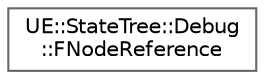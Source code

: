 digraph "Graphical Class Hierarchy"
{
 // INTERACTIVE_SVG=YES
 // LATEX_PDF_SIZE
  bgcolor="transparent";
  edge [fontname=Helvetica,fontsize=10,labelfontname=Helvetica,labelfontsize=10];
  node [fontname=Helvetica,fontsize=10,shape=box,height=0.2,width=0.4];
  rankdir="LR";
  Node0 [id="Node000000",label="UE::StateTree::Debug\l::FNodeReference",height=0.2,width=0.4,color="grey40", fillcolor="white", style="filled",URL="$d5/d1c/structUE_1_1StateTree_1_1Debug_1_1FNodeReference.html",tooltip=" "];
}
